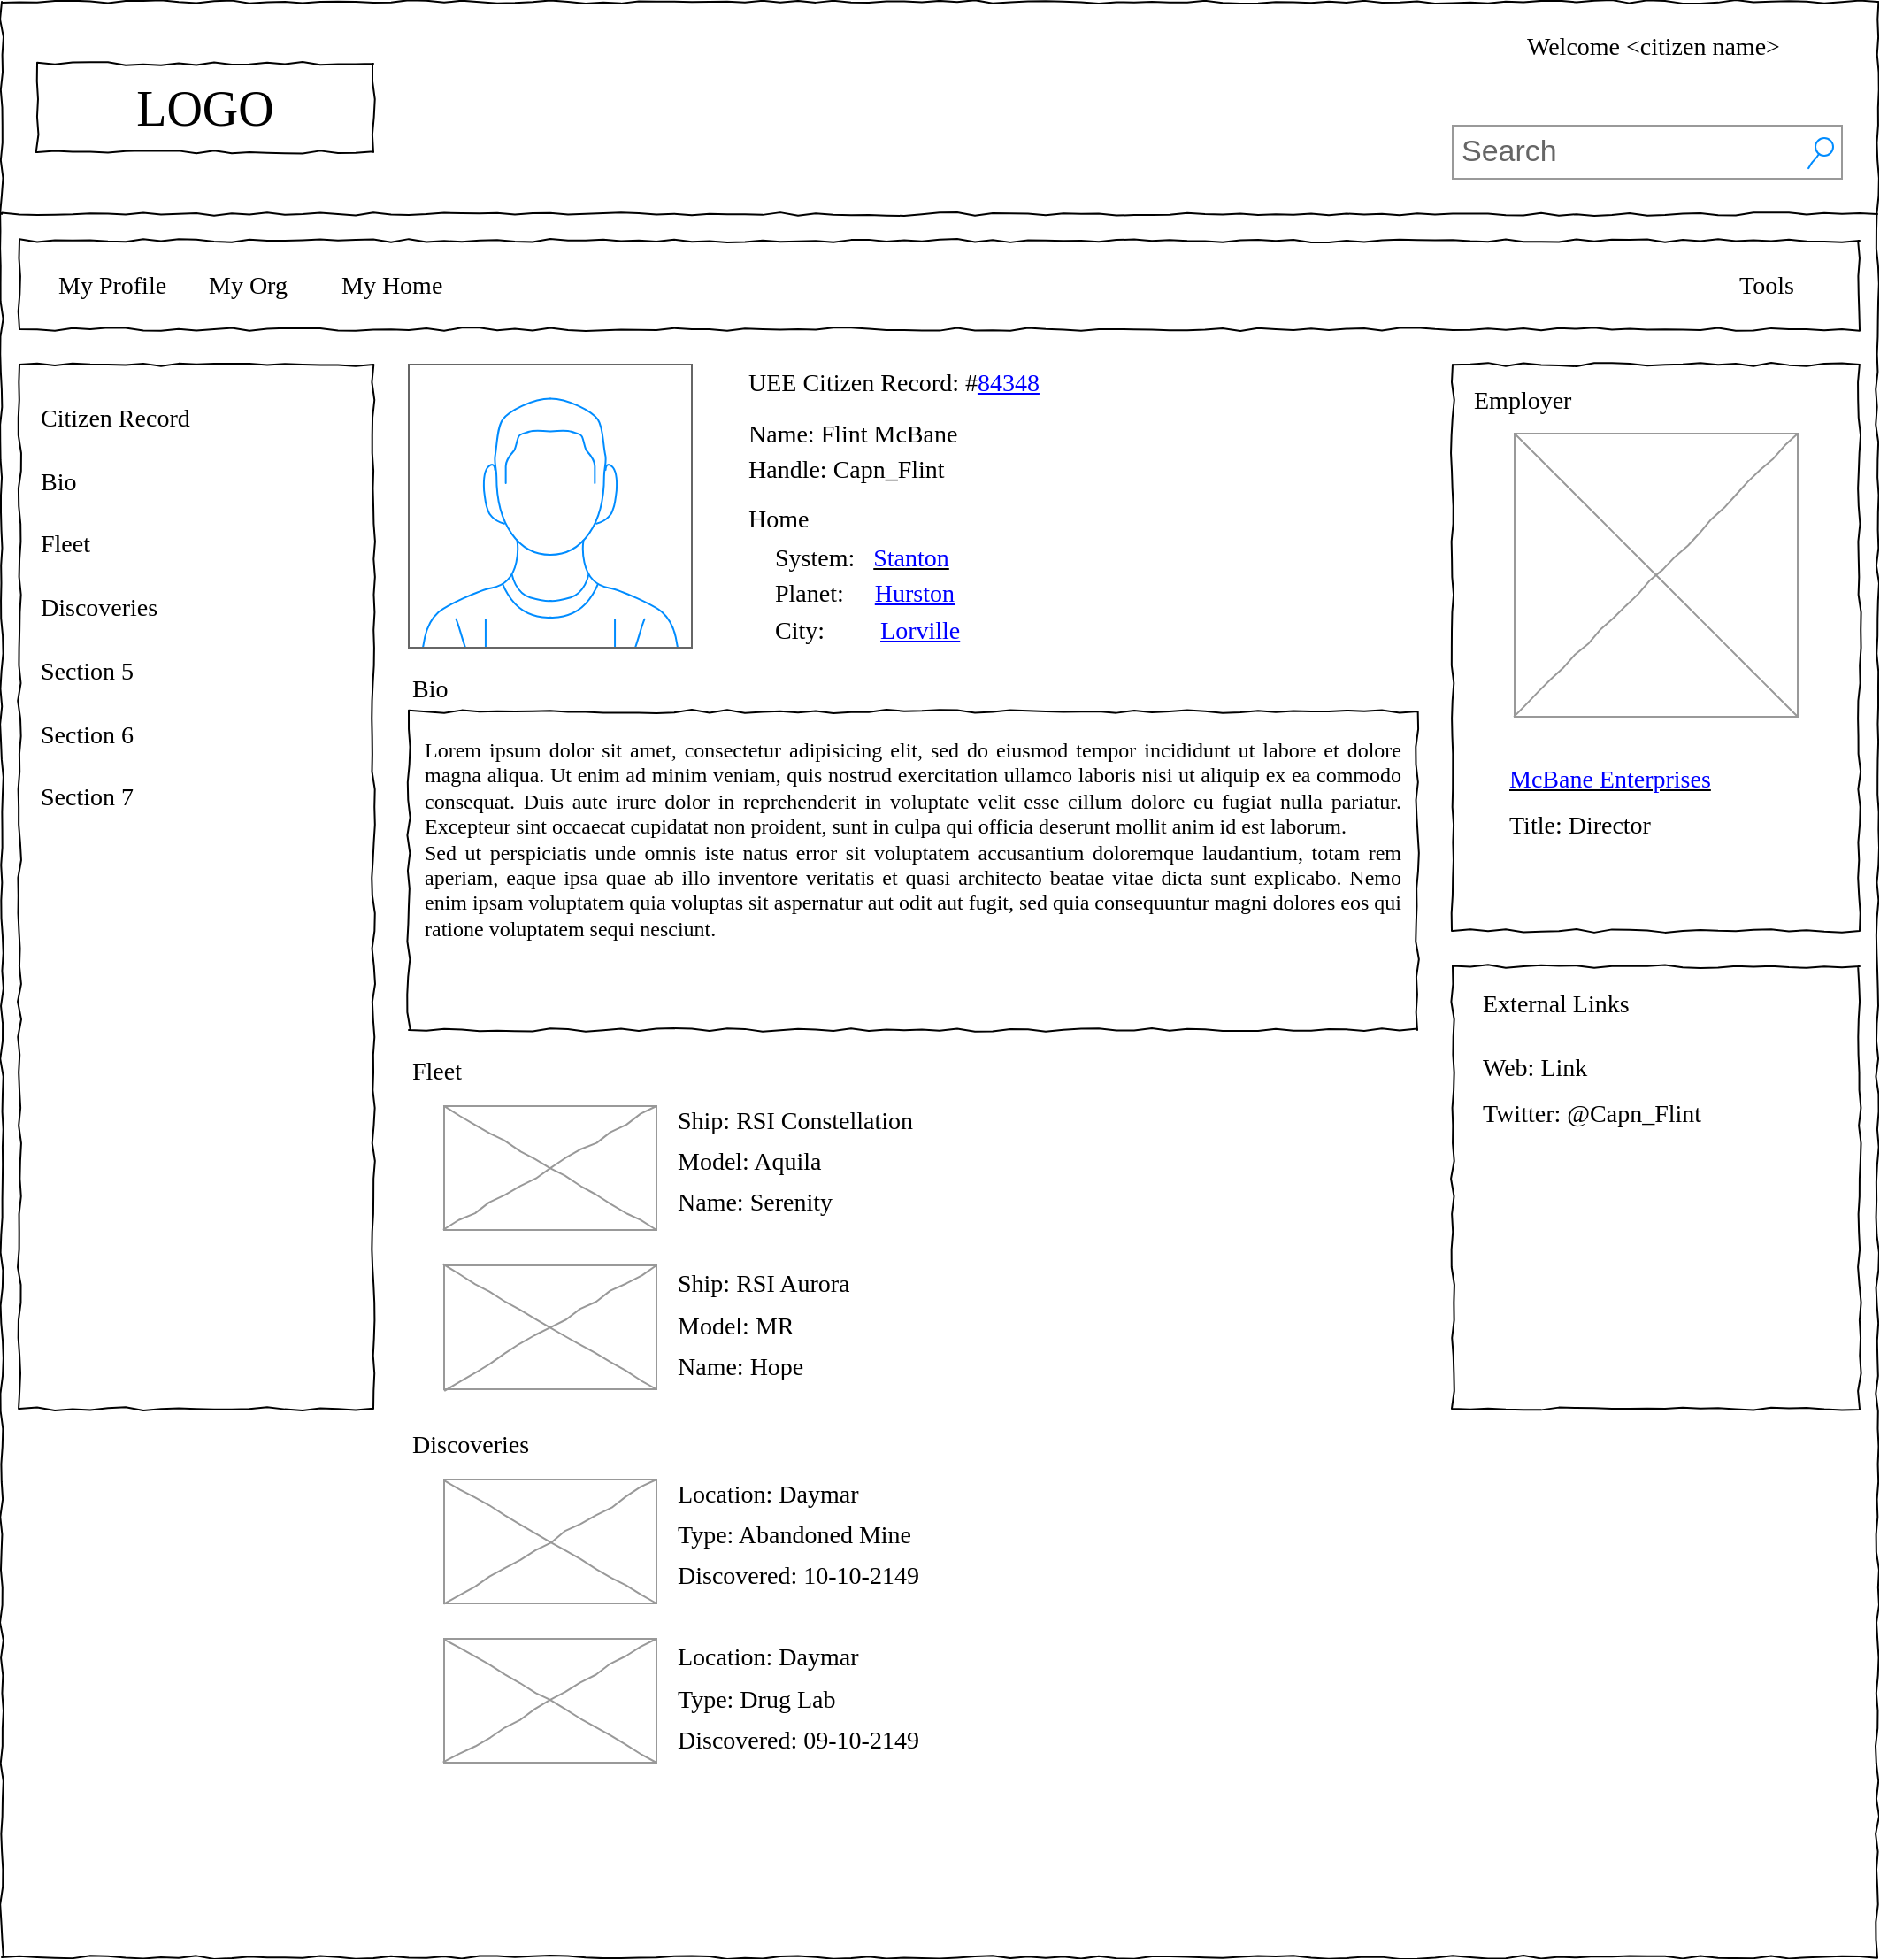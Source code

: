 <mxfile version="24.3.1" type="github" pages="2">
  <diagram name="Page-1" id="03018318-947c-dd8e-b7a3-06fadd420f32">
    <mxGraphModel dx="1339" dy="712" grid="1" gridSize="10" guides="1" tooltips="1" connect="1" arrows="1" fold="1" page="1" pageScale="1" pageWidth="1100" pageHeight="850" background="#ffffff" math="0" shadow="0">
      <root>
        <mxCell id="0" />
        <mxCell id="1" parent="0" />
        <mxCell id="677b7b8949515195-1" value="" style="whiteSpace=wrap;html=1;rounded=0;shadow=0;labelBackgroundColor=none;strokeColor=#000000;strokeWidth=1;fillColor=none;fontFamily=Verdana;fontSize=12;fontColor=#000000;align=center;comic=1;" parent="1" vertex="1">
          <mxGeometry x="20" y="25" width="1060" height="1105" as="geometry" />
        </mxCell>
        <mxCell id="677b7b8949515195-2" value="LOGO" style="whiteSpace=wrap;html=1;rounded=0;shadow=0;labelBackgroundColor=none;strokeColor=#000000;strokeWidth=1;fillColor=#ffffff;fontFamily=Verdana;fontSize=28;fontColor=#000000;align=center;comic=1;" parent="1" vertex="1">
          <mxGeometry x="40" y="60" width="190" height="50" as="geometry" />
        </mxCell>
        <mxCell id="677b7b8949515195-3" value="Search" style="strokeWidth=1;shadow=0;dashed=0;align=center;html=1;shape=mxgraph.mockup.forms.searchBox;strokeColor=#999999;mainText=;fillColor=#ffffff;strokeColor2=#008cff;fontColor=#666666;fontSize=17;align=left;spacingLeft=3;rounded=0;labelBackgroundColor=none;comic=1;" parent="1" vertex="1">
          <mxGeometry x="840" y="95" width="220" height="30" as="geometry" />
        </mxCell>
        <mxCell id="677b7b8949515195-7" value="Welcome &amp;lt;citizen name&amp;gt;" style="text;html=1;points=[];align=left;verticalAlign=top;spacingTop=-4;fontSize=14;fontFamily=Verdana;fontColor=#000000;" parent="1" vertex="1">
          <mxGeometry x="880" y="40" width="60" height="20" as="geometry" />
        </mxCell>
        <mxCell id="677b7b8949515195-8" value="" style="whiteSpace=wrap;html=1;rounded=0;shadow=0;labelBackgroundColor=none;strokeColor=#000000;strokeWidth=1;fillColor=none;fontFamily=Verdana;fontSize=12;fontColor=#000000;align=center;comic=1;" parent="1" vertex="1">
          <mxGeometry x="30" y="230" width="200" height="590" as="geometry" />
        </mxCell>
        <mxCell id="677b7b8949515195-9" value="" style="line;strokeWidth=1;html=1;rounded=0;shadow=0;labelBackgroundColor=none;fillColor=none;fontFamily=Verdana;fontSize=14;fontColor=#000000;align=center;comic=1;" parent="1" vertex="1">
          <mxGeometry x="20" y="140" width="1060" height="10" as="geometry" />
        </mxCell>
        <mxCell id="677b7b8949515195-10" value="" style="whiteSpace=wrap;html=1;rounded=0;shadow=0;labelBackgroundColor=none;strokeColor=#000000;strokeWidth=1;fillColor=none;fontFamily=Verdana;fontSize=12;fontColor=#000000;align=center;comic=1;" parent="1" vertex="1">
          <mxGeometry x="30" y="160" width="1040" height="50" as="geometry" />
        </mxCell>
        <mxCell id="677b7b8949515195-11" value="My Profile" style="text;html=1;points=[];align=left;verticalAlign=top;spacingTop=-4;fontSize=14;fontFamily=Verdana;fontColor=#000000;" parent="1" vertex="1">
          <mxGeometry x="50" y="175" width="60" height="20" as="geometry" />
        </mxCell>
        <mxCell id="677b7b8949515195-12" value="My Org" style="text;html=1;points=[];align=left;verticalAlign=top;spacingTop=-4;fontSize=14;fontFamily=Verdana;fontColor=#000000;" parent="1" vertex="1">
          <mxGeometry x="135" y="175" width="60" height="20" as="geometry" />
        </mxCell>
        <mxCell id="677b7b8949515195-13" value="My Home" style="text;html=1;points=[];align=left;verticalAlign=top;spacingTop=-4;fontSize=14;fontFamily=Verdana;fontColor=#000000;" parent="1" vertex="1">
          <mxGeometry x="210" y="175" width="60" height="20" as="geometry" />
        </mxCell>
        <mxCell id="677b7b8949515195-14" value="Tools" style="text;html=1;points=[];align=left;verticalAlign=top;spacingTop=-4;fontSize=14;fontFamily=Verdana;fontColor=#000000;" parent="1" vertex="1">
          <mxGeometry x="1000" y="175" width="60" height="20" as="geometry" />
        </mxCell>
        <mxCell id="677b7b8949515195-15" value="&lt;div style=&quot;text-align: justify&quot;&gt;&lt;span&gt;Lorem ipsum dolor sit amet, consectetur adipisicing elit, sed do eiusmod tempor incididunt ut labore et dolore magna aliqua. Ut enim ad minim veniam, quis nostrud exercitation ullamco laboris nisi ut aliquip ex ea commodo consequat. Duis aute irure dolor in reprehenderit in voluptate velit esse cillum dolore eu fugiat nulla pariatur. Excepteur sint occaecat cupidatat non proident, sunt in culpa qui officia deserunt mollit anim id est laborum.&lt;/span&gt;&lt;/div&gt;&lt;div style=&quot;text-align: justify&quot;&gt;&lt;span&gt;Sed ut perspiciatis unde omnis iste natus error sit voluptatem accusantium doloremque laudantium, totam rem aperiam, eaque ipsa quae ab illo inventore veritatis et quasi architecto beatae vitae dicta sunt explicabo. Nemo enim ipsam voluptatem quia voluptas sit aspernatur aut odit aut fugit, sed quia consequuntur magni dolores eos qui ratione voluptatem sequi nesciunt.&amp;nbsp;&lt;/span&gt;&lt;/div&gt;" style="whiteSpace=wrap;html=1;rounded=0;shadow=0;labelBackgroundColor=none;strokeColor=#000000;strokeWidth=1;fillColor=none;fontFamily=Verdana;fontSize=12;fontColor=#000000;align=center;verticalAlign=top;spacing=10;comic=1;" parent="1" vertex="1">
          <mxGeometry x="250" y="426" width="570" height="180" as="geometry" />
        </mxCell>
        <mxCell id="677b7b8949515195-25" value="" style="whiteSpace=wrap;html=1;rounded=0;shadow=0;labelBackgroundColor=none;strokeColor=#000000;strokeWidth=1;fillColor=none;fontFamily=Verdana;fontSize=12;fontColor=#000000;align=center;comic=1;" parent="1" vertex="1">
          <mxGeometry x="840" y="230" width="230" height="320" as="geometry" />
        </mxCell>
        <mxCell id="677b7b8949515195-26" value="" style="whiteSpace=wrap;html=1;rounded=0;shadow=0;labelBackgroundColor=none;strokeColor=#000000;strokeWidth=1;fillColor=none;fontFamily=Verdana;fontSize=12;fontColor=#000000;align=center;comic=1;glass=0;" parent="1" vertex="1">
          <mxGeometry x="840" y="570" width="230" height="250" as="geometry" />
        </mxCell>
        <mxCell id="677b7b8949515195-27" value="Citizen Record" style="text;html=1;points=[];align=left;verticalAlign=top;spacingTop=-4;fontSize=14;fontFamily=Verdana;fontColor=#000000;" parent="1" vertex="1">
          <mxGeometry x="40" y="250" width="170" height="20" as="geometry" />
        </mxCell>
        <mxCell id="677b7b8949515195-28" value="Bio" style="text;html=1;points=[];align=left;verticalAlign=top;spacingTop=-4;fontSize=14;fontFamily=Verdana;fontColor=#000000;" parent="1" vertex="1">
          <mxGeometry x="40" y="286" width="170" height="20" as="geometry" />
        </mxCell>
        <mxCell id="677b7b8949515195-29" value="Fleet" style="text;html=1;points=[];align=left;verticalAlign=top;spacingTop=-4;fontSize=14;fontFamily=Verdana;fontColor=#000000;" parent="1" vertex="1">
          <mxGeometry x="40" y="321" width="170" height="20" as="geometry" />
        </mxCell>
        <mxCell id="677b7b8949515195-30" value="Discoveries" style="text;html=1;points=[];align=left;verticalAlign=top;spacingTop=-4;fontSize=14;fontFamily=Verdana;fontColor=#000000;" parent="1" vertex="1">
          <mxGeometry x="40" y="357" width="170" height="20" as="geometry" />
        </mxCell>
        <mxCell id="677b7b8949515195-31" value="Section 7" style="text;html=1;points=[];align=left;verticalAlign=top;spacingTop=-4;fontSize=14;fontFamily=Verdana;fontColor=#000000;" parent="1" vertex="1">
          <mxGeometry x="40" y="464" width="170" height="20" as="geometry" />
        </mxCell>
        <mxCell id="677b7b8949515195-39" value="Section 5" style="text;html=1;points=[];align=left;verticalAlign=top;spacingTop=-4;fontSize=14;fontFamily=Verdana;fontColor=#000000;" parent="1" vertex="1">
          <mxGeometry x="40" y="393" width="170" height="20" as="geometry" />
        </mxCell>
        <mxCell id="677b7b8949515195-40" value="Section 6" style="text;html=1;points=[];align=left;verticalAlign=top;spacingTop=-4;fontSize=14;fontFamily=Verdana;fontColor=#000000;" parent="1" vertex="1">
          <mxGeometry x="40" y="429" width="170" height="20" as="geometry" />
        </mxCell>
        <mxCell id="677b7b8949515195-42" value="External Links" style="text;html=1;points=[];align=left;verticalAlign=top;spacingTop=-4;fontSize=14;fontFamily=Verdana;fontColor=#000000;" parent="1" vertex="1">
          <mxGeometry x="855" y="581" width="170" height="20" as="geometry" />
        </mxCell>
        <mxCell id="-UWu3EK0LhLVIEwH7Tlu-1" value="UEE Citizen Record: #&lt;font color=&quot;#0000ff&quot;&gt;&lt;u&gt;84348&lt;/u&gt;&lt;/font&gt;" style="text;html=1;points=[];align=left;verticalAlign=top;spacingTop=-4;fontSize=14;fontFamily=Verdana;fontColor=#000000;" parent="1" vertex="1">
          <mxGeometry x="440" y="230" width="170" height="20" as="geometry" />
        </mxCell>
        <mxCell id="-UWu3EK0LhLVIEwH7Tlu-2" value="Name: Flint McBane" style="text;html=1;points=[];align=left;verticalAlign=top;spacingTop=-4;fontSize=14;fontFamily=Verdana;fontColor=#000000;" parent="1" vertex="1">
          <mxGeometry x="440" y="259" width="170" height="20" as="geometry" />
        </mxCell>
        <mxCell id="-UWu3EK0LhLVIEwH7Tlu-3" value="Handle: Capn_Flint" style="text;html=1;points=[];align=left;verticalAlign=top;spacingTop=-4;fontSize=14;fontFamily=Verdana;fontColor=#000000;" parent="1" vertex="1">
          <mxGeometry x="440" y="279" width="170" height="20" as="geometry" />
        </mxCell>
        <mxCell id="-UWu3EK0LhLVIEwH7Tlu-4" value="&lt;u&gt;&lt;font color=&quot;#0000ff&quot;&gt;McBane Enterprises&lt;/font&gt;&lt;/u&gt;" style="text;html=1;points=[];align=left;verticalAlign=top;spacingTop=-4;fontSize=14;fontFamily=Verdana;fontColor=#000000;" parent="1" vertex="1">
          <mxGeometry x="870" y="454" width="170" height="20" as="geometry" />
        </mxCell>
        <mxCell id="-UWu3EK0LhLVIEwH7Tlu-5" value="Title: Director" style="text;html=1;points=[];align=left;verticalAlign=top;spacingTop=-4;fontSize=14;fontFamily=Verdana;fontColor=#000000;" parent="1" vertex="1">
          <mxGeometry x="870" y="480" width="170" height="20" as="geometry" />
        </mxCell>
        <mxCell id="-UWu3EK0LhLVIEwH7Tlu-6" value="System:&amp;nbsp; &amp;nbsp;&lt;u&gt;&lt;font color=&quot;#0000ff&quot;&gt;Stanton&lt;/font&gt;&lt;/u&gt;" style="text;html=1;points=[];align=left;verticalAlign=top;spacingTop=-4;fontSize=14;fontFamily=Verdana;fontColor=#000000;" parent="1" vertex="1">
          <mxGeometry x="455" y="329" width="170" height="20" as="geometry" />
        </mxCell>
        <mxCell id="-UWu3EK0LhLVIEwH7Tlu-7" value="Planet:&amp;nbsp; &amp;nbsp; &amp;nbsp;&lt;font color=&quot;#0000ff&quot;&gt;&lt;u&gt;Hurston&lt;/u&gt;&lt;/font&gt;" style="text;html=1;points=[];align=left;verticalAlign=top;spacingTop=-4;fontSize=14;fontFamily=Verdana;fontColor=#000000;" parent="1" vertex="1">
          <mxGeometry x="455" y="349" width="170" height="20" as="geometry" />
        </mxCell>
        <mxCell id="-UWu3EK0LhLVIEwH7Tlu-8" value="City:&amp;nbsp; &amp;nbsp; &amp;nbsp; &amp;nbsp; &amp;nbsp;&lt;font color=&quot;#0000ff&quot;&gt;&lt;u&gt;Lorville&lt;/u&gt;&lt;/font&gt;" style="text;html=1;points=[];align=left;verticalAlign=top;spacingTop=-4;fontSize=14;fontFamily=Verdana;fontColor=#000000;" parent="1" vertex="1">
          <mxGeometry x="455" y="370" width="170" height="20" as="geometry" />
        </mxCell>
        <mxCell id="-UWu3EK0LhLVIEwH7Tlu-11" value="Bio" style="text;html=1;points=[];align=left;verticalAlign=top;spacingTop=-4;fontSize=14;fontFamily=Verdana;fontColor=#000000;" parent="1" vertex="1">
          <mxGeometry x="250" y="403" width="170" height="20" as="geometry" />
        </mxCell>
        <mxCell id="-UWu3EK0LhLVIEwH7Tlu-12" value="Employer" style="text;html=1;points=[];align=left;verticalAlign=top;spacingTop=-4;fontSize=14;fontFamily=Verdana;fontColor=#000000;" parent="1" vertex="1">
          <mxGeometry x="850" y="240" width="170" height="20" as="geometry" />
        </mxCell>
        <mxCell id="-UWu3EK0LhLVIEwH7Tlu-13" value="" style="verticalLabelPosition=bottom;shadow=0;dashed=0;align=center;html=1;verticalAlign=top;strokeWidth=1;shape=mxgraph.mockup.graphics.simpleIcon;strokeColor=#999999;fillColor=#ffffff;rounded=0;labelBackgroundColor=none;fontFamily=Verdana;fontSize=14;fontColor=#000000;comic=1;" parent="1" vertex="1">
          <mxGeometry x="875" y="269" width="160" height="160" as="geometry" />
        </mxCell>
        <mxCell id="-UWu3EK0LhLVIEwH7Tlu-17" value="" style="verticalLabelPosition=bottom;shadow=0;dashed=0;align=center;html=1;verticalAlign=top;strokeWidth=1;shape=mxgraph.mockup.containers.userMale;strokeColor=#666666;strokeColor2=#008cff;fillColor=#ffffff;" parent="1" vertex="1">
          <mxGeometry x="250" y="230" width="160" height="160" as="geometry" />
        </mxCell>
        <mxCell id="-UWu3EK0LhLVIEwH7Tlu-18" value="Fleet" style="text;html=1;points=[];align=left;verticalAlign=top;spacingTop=-4;fontSize=14;fontFamily=Verdana;fontColor=#000000;" parent="1" vertex="1">
          <mxGeometry x="250" y="619" width="170" height="20" as="geometry" />
        </mxCell>
        <mxCell id="-UWu3EK0LhLVIEwH7Tlu-20" value="" style="verticalLabelPosition=bottom;shadow=0;dashed=0;align=center;html=1;verticalAlign=top;strokeWidth=1;shape=mxgraph.mockup.graphics.simpleIcon;strokeColor=#999999;fillColor=#ffffff;rounded=0;glass=0;comic=1;" parent="1" vertex="1">
          <mxGeometry x="270" y="649" width="120" height="70" as="geometry" />
        </mxCell>
        <mxCell id="-UWu3EK0LhLVIEwH7Tlu-23" value="" style="verticalLabelPosition=bottom;shadow=0;dashed=0;align=center;html=1;verticalAlign=top;strokeWidth=1;shape=mxgraph.mockup.graphics.simpleIcon;strokeColor=#999999;fillColor=#ffffff;rounded=0;glass=0;comic=1;" parent="1" vertex="1">
          <mxGeometry x="270" y="739" width="120" height="70" as="geometry" />
        </mxCell>
        <mxCell id="-UWu3EK0LhLVIEwH7Tlu-35" value="Ship: RSI Constellation" style="text;html=1;points=[];align=left;verticalAlign=top;spacingTop=-4;fontSize=14;fontFamily=Verdana;fontColor=#000000;" parent="1" vertex="1">
          <mxGeometry x="400" y="646.5" width="170" height="20" as="geometry" />
        </mxCell>
        <mxCell id="-UWu3EK0LhLVIEwH7Tlu-36" value="Model: Aquila" style="text;html=1;points=[];align=left;verticalAlign=top;spacingTop=-4;fontSize=14;fontFamily=Verdana;fontColor=#000000;" parent="1" vertex="1">
          <mxGeometry x="400" y="670" width="170" height="20" as="geometry" />
        </mxCell>
        <mxCell id="-UWu3EK0LhLVIEwH7Tlu-37" value="Name: Serenity" style="text;html=1;points=[];align=left;verticalAlign=top;spacingTop=-4;fontSize=14;fontFamily=Verdana;fontColor=#000000;" parent="1" vertex="1">
          <mxGeometry x="400" y="693" width="170" height="20" as="geometry" />
        </mxCell>
        <mxCell id="-UWu3EK0LhLVIEwH7Tlu-40" value="Ship: RSI Aurora" style="text;html=1;points=[];align=left;verticalAlign=top;spacingTop=-4;fontSize=14;fontFamily=Verdana;fontColor=#000000;" parent="1" vertex="1">
          <mxGeometry x="400" y="739" width="170" height="20" as="geometry" />
        </mxCell>
        <mxCell id="-UWu3EK0LhLVIEwH7Tlu-41" value="Model: MR" style="text;html=1;points=[];align=left;verticalAlign=top;spacingTop=-4;fontSize=14;fontFamily=Verdana;fontColor=#000000;" parent="1" vertex="1">
          <mxGeometry x="400" y="762.5" width="170" height="20" as="geometry" />
        </mxCell>
        <mxCell id="-UWu3EK0LhLVIEwH7Tlu-42" value="Name: Hope" style="text;html=1;points=[];align=left;verticalAlign=top;spacingTop=-4;fontSize=14;fontFamily=Verdana;fontColor=#000000;" parent="1" vertex="1">
          <mxGeometry x="400" y="785.5" width="170" height="20" as="geometry" />
        </mxCell>
        <mxCell id="-UWu3EK0LhLVIEwH7Tlu-46" value="Home" style="text;html=1;points=[];align=left;verticalAlign=top;spacingTop=-4;fontSize=14;fontFamily=Verdana;fontColor=#000000;" parent="1" vertex="1">
          <mxGeometry x="440" y="307" width="170" height="20" as="geometry" />
        </mxCell>
        <mxCell id="-UWu3EK0LhLVIEwH7Tlu-47" value="Web: Link" style="text;html=1;points=[];align=left;verticalAlign=top;spacingTop=-4;fontSize=14;fontFamily=Verdana;fontColor=#000000;" parent="1" vertex="1">
          <mxGeometry x="855" y="617" width="170" height="20" as="geometry" />
        </mxCell>
        <mxCell id="-UWu3EK0LhLVIEwH7Tlu-48" value="Twitter: @Capn_Flint" style="text;html=1;points=[];align=left;verticalAlign=top;spacingTop=-4;fontSize=14;fontFamily=Verdana;fontColor=#000000;" parent="1" vertex="1">
          <mxGeometry x="855" y="643" width="170" height="20" as="geometry" />
        </mxCell>
        <mxCell id="-UWu3EK0LhLVIEwH7Tlu-49" value="Discoveries" style="text;html=1;points=[];align=left;verticalAlign=top;spacingTop=-4;fontSize=14;fontFamily=Verdana;fontColor=#000000;" parent="1" vertex="1">
          <mxGeometry x="250" y="830" width="170" height="20" as="geometry" />
        </mxCell>
        <mxCell id="-UWu3EK0LhLVIEwH7Tlu-50" value="" style="verticalLabelPosition=bottom;shadow=0;dashed=0;align=center;html=1;verticalAlign=top;strokeWidth=1;shape=mxgraph.mockup.graphics.simpleIcon;strokeColor=#999999;fillColor=#ffffff;rounded=0;glass=0;comic=1;" parent="1" vertex="1">
          <mxGeometry x="270" y="860" width="120" height="70" as="geometry" />
        </mxCell>
        <mxCell id="-UWu3EK0LhLVIEwH7Tlu-51" value="" style="verticalLabelPosition=bottom;shadow=0;dashed=0;align=center;html=1;verticalAlign=top;strokeWidth=1;shape=mxgraph.mockup.graphics.simpleIcon;strokeColor=#999999;fillColor=#ffffff;rounded=0;glass=0;comic=1;" parent="1" vertex="1">
          <mxGeometry x="270" y="950" width="120" height="70" as="geometry" />
        </mxCell>
        <mxCell id="-UWu3EK0LhLVIEwH7Tlu-52" value="Location: Daymar" style="text;html=1;points=[];align=left;verticalAlign=top;spacingTop=-4;fontSize=14;fontFamily=Verdana;fontColor=#000000;" parent="1" vertex="1">
          <mxGeometry x="400" y="857.5" width="170" height="20" as="geometry" />
        </mxCell>
        <mxCell id="-UWu3EK0LhLVIEwH7Tlu-53" value="Type: Abandoned Mine" style="text;html=1;points=[];align=left;verticalAlign=top;spacingTop=-4;fontSize=14;fontFamily=Verdana;fontColor=#000000;" parent="1" vertex="1">
          <mxGeometry x="400" y="881" width="170" height="20" as="geometry" />
        </mxCell>
        <mxCell id="-UWu3EK0LhLVIEwH7Tlu-54" value="Discovered: 10-10-2149" style="text;html=1;points=[];align=left;verticalAlign=top;spacingTop=-4;fontSize=14;fontFamily=Verdana;fontColor=#000000;" parent="1" vertex="1">
          <mxGeometry x="400" y="904" width="170" height="20" as="geometry" />
        </mxCell>
        <mxCell id="-UWu3EK0LhLVIEwH7Tlu-55" value="Location: Daymar" style="text;html=1;points=[];align=left;verticalAlign=top;spacingTop=-4;fontSize=14;fontFamily=Verdana;fontColor=#000000;" parent="1" vertex="1">
          <mxGeometry x="400" y="950" width="170" height="20" as="geometry" />
        </mxCell>
        <mxCell id="-UWu3EK0LhLVIEwH7Tlu-56" value="Type: Drug Lab" style="text;html=1;points=[];align=left;verticalAlign=top;spacingTop=-4;fontSize=14;fontFamily=Verdana;fontColor=#000000;" parent="1" vertex="1">
          <mxGeometry x="400" y="973.5" width="170" height="20" as="geometry" />
        </mxCell>
        <mxCell id="-UWu3EK0LhLVIEwH7Tlu-57" value="Discovered: 09-10-2149" style="text;html=1;points=[];align=left;verticalAlign=top;spacingTop=-4;fontSize=14;fontFamily=Verdana;fontColor=#000000;" parent="1" vertex="1">
          <mxGeometry x="400" y="996.5" width="170" height="20" as="geometry" />
        </mxCell>
      </root>
    </mxGraphModel>
  </diagram>
  <diagram id="pgMaS7jlEyReW_TeM8ld" name="Page-2">
    <mxGraphModel dx="1339" dy="712" grid="0" gridSize="10" guides="1" tooltips="1" connect="1" arrows="1" fold="1" page="0" pageScale="1" pageWidth="850" pageHeight="1100" math="0" shadow="0">
      <root>
        <mxCell id="0" />
        <mxCell id="1" parent="0" />
      </root>
    </mxGraphModel>
  </diagram>
</mxfile>
